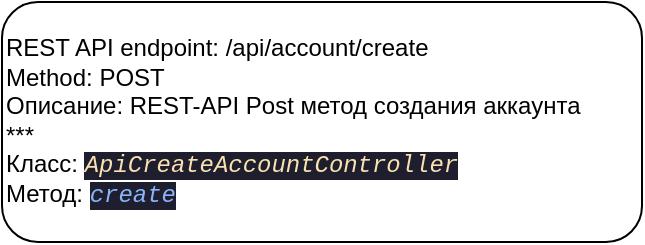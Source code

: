 <mxfile version="28.0.6">
  <diagram name="Страница — 1" id="ZogymmB8-AYahCiXBV7a">
    <mxGraphModel dx="919" dy="641" grid="1" gridSize="10" guides="1" tooltips="1" connect="1" arrows="1" fold="1" page="1" pageScale="1" pageWidth="827" pageHeight="1169" math="0" shadow="0">
      <root>
        <mxCell id="0" />
        <mxCell id="1" parent="0" />
        <mxCell id="WHKT7J0GfPdyrN-Ihwv1-1" value="REST API endpoint: /api/account/create&lt;div&gt;Method: POST&lt;br&gt;&lt;div&gt;Описание: REST-API Post метод создания аккаунта&lt;/div&gt;&lt;/div&gt;&lt;div&gt;***&lt;/div&gt;&lt;div&gt;Класс:&amp;nbsp;&lt;span style=&quot;color: rgb(249, 226, 175); font-style: italic; background-color: rgb(30, 30, 46); font-family: Menlo, Monaco, &amp;quot;Courier New&amp;quot;, monospace; font-size: 11.982px; white-space: pre;&quot;&gt;ApiCreateAccountController&lt;/span&gt;&lt;/div&gt;&lt;div&gt;Метод:&amp;nbsp;&lt;span style=&quot;color: rgb(137, 180, 250); font-style: italic; background-color: rgb(30, 30, 46); font-family: Menlo, Monaco, &amp;quot;Courier New&amp;quot;, monospace; font-size: 11.982px; white-space: pre;&quot;&gt;create&lt;/span&gt;&lt;/div&gt;" style="rounded=1;whiteSpace=wrap;html=1;align=left;" vertex="1" parent="1">
          <mxGeometry x="40" y="40" width="320" height="120" as="geometry" />
        </mxCell>
      </root>
    </mxGraphModel>
  </diagram>
</mxfile>
